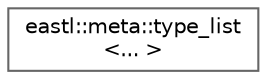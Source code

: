 digraph "类继承关系图"
{
 // LATEX_PDF_SIZE
  bgcolor="transparent";
  edge [fontname=Helvetica,fontsize=10,labelfontname=Helvetica,labelfontsize=10];
  node [fontname=Helvetica,fontsize=10,shape=box,height=0.2,width=0.4];
  rankdir="LR";
  Node0 [id="Node000000",label="eastl::meta::type_list\l\<... \>",height=0.2,width=0.4,color="grey40", fillcolor="white", style="filled",URL="$structeastl_1_1meta_1_1type__list.html",tooltip=" "];
}

